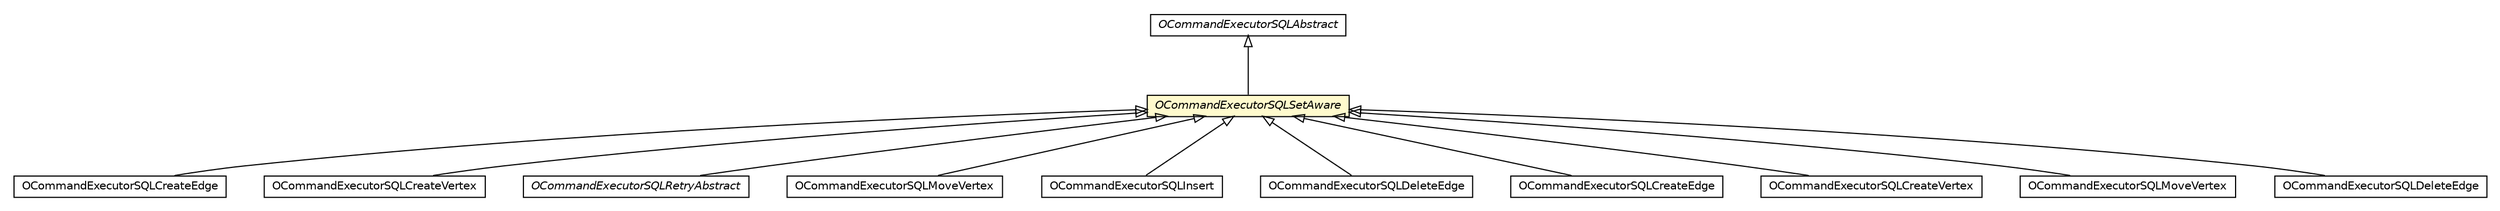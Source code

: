 #!/usr/local/bin/dot
#
# Class diagram 
# Generated by UMLGraph version R5_6-24-gf6e263 (http://www.umlgraph.org/)
#

digraph G {
	edge [fontname="Helvetica",fontsize=10,labelfontname="Helvetica",labelfontsize=10];
	node [fontname="Helvetica",fontsize=10,shape=plaintext];
	nodesep=0.25;
	ranksep=0.5;
	// com.orientechnologies.orient.core.sql.OCommandExecutorSQLCreateEdge
	c2076219 [label=<<table title="com.orientechnologies.orient.core.sql.OCommandExecutorSQLCreateEdge" border="0" cellborder="1" cellspacing="0" cellpadding="2" port="p" href="./OCommandExecutorSQLCreateEdge.html">
		<tr><td><table border="0" cellspacing="0" cellpadding="1">
<tr><td align="center" balign="center"> OCommandExecutorSQLCreateEdge </td></tr>
		</table></td></tr>
		</table>>, URL="./OCommandExecutorSQLCreateEdge.html", fontname="Helvetica", fontcolor="black", fontsize=10.0];
	// com.orientechnologies.orient.core.sql.OCommandExecutorSQLSetAware
	c2076221 [label=<<table title="com.orientechnologies.orient.core.sql.OCommandExecutorSQLSetAware" border="0" cellborder="1" cellspacing="0" cellpadding="2" port="p" bgcolor="lemonChiffon" href="./OCommandExecutorSQLSetAware.html">
		<tr><td><table border="0" cellspacing="0" cellpadding="1">
<tr><td align="center" balign="center"><font face="Helvetica-Oblique"> OCommandExecutorSQLSetAware </font></td></tr>
		</table></td></tr>
		</table>>, URL="./OCommandExecutorSQLSetAware.html", fontname="Helvetica", fontcolor="black", fontsize=10.0];
	// com.orientechnologies.orient.core.sql.OCommandExecutorSQLCreateVertex
	c2076223 [label=<<table title="com.orientechnologies.orient.core.sql.OCommandExecutorSQLCreateVertex" border="0" cellborder="1" cellspacing="0" cellpadding="2" port="p" href="./OCommandExecutorSQLCreateVertex.html">
		<tr><td><table border="0" cellspacing="0" cellpadding="1">
<tr><td align="center" balign="center"> OCommandExecutorSQLCreateVertex </td></tr>
		</table></td></tr>
		</table>>, URL="./OCommandExecutorSQLCreateVertex.html", fontname="Helvetica", fontcolor="black", fontsize=10.0];
	// com.orientechnologies.orient.core.sql.OCommandExecutorSQLRetryAbstract
	c2076242 [label=<<table title="com.orientechnologies.orient.core.sql.OCommandExecutorSQLRetryAbstract" border="0" cellborder="1" cellspacing="0" cellpadding="2" port="p" href="./OCommandExecutorSQLRetryAbstract.html">
		<tr><td><table border="0" cellspacing="0" cellpadding="1">
<tr><td align="center" balign="center"><font face="Helvetica-Oblique"> OCommandExecutorSQLRetryAbstract </font></td></tr>
		</table></td></tr>
		</table>>, URL="./OCommandExecutorSQLRetryAbstract.html", fontname="Helvetica", fontcolor="black", fontsize=10.0];
	// com.orientechnologies.orient.core.sql.OCommandExecutorSQLMoveVertex
	c2076244 [label=<<table title="com.orientechnologies.orient.core.sql.OCommandExecutorSQLMoveVertex" border="0" cellborder="1" cellspacing="0" cellpadding="2" port="p" href="./OCommandExecutorSQLMoveVertex.html">
		<tr><td><table border="0" cellspacing="0" cellpadding="1">
<tr><td align="center" balign="center"> OCommandExecutorSQLMoveVertex </td></tr>
		</table></td></tr>
		</table>>, URL="./OCommandExecutorSQLMoveVertex.html", fontname="Helvetica", fontcolor="black", fontsize=10.0];
	// com.orientechnologies.orient.core.sql.OCommandExecutorSQLInsert
	c2076259 [label=<<table title="com.orientechnologies.orient.core.sql.OCommandExecutorSQLInsert" border="0" cellborder="1" cellspacing="0" cellpadding="2" port="p" href="./OCommandExecutorSQLInsert.html">
		<tr><td><table border="0" cellspacing="0" cellpadding="1">
<tr><td align="center" balign="center"> OCommandExecutorSQLInsert </td></tr>
		</table></td></tr>
		</table>>, URL="./OCommandExecutorSQLInsert.html", fontname="Helvetica", fontcolor="black", fontsize=10.0];
	// com.orientechnologies.orient.core.sql.OCommandExecutorSQLDeleteEdge
	c2076263 [label=<<table title="com.orientechnologies.orient.core.sql.OCommandExecutorSQLDeleteEdge" border="0" cellborder="1" cellspacing="0" cellpadding="2" port="p" href="./OCommandExecutorSQLDeleteEdge.html">
		<tr><td><table border="0" cellspacing="0" cellpadding="1">
<tr><td align="center" balign="center"> OCommandExecutorSQLDeleteEdge </td></tr>
		</table></td></tr>
		</table>>, URL="./OCommandExecutorSQLDeleteEdge.html", fontname="Helvetica", fontcolor="black", fontsize=10.0];
	// com.orientechnologies.orient.core.sql.OCommandExecutorSQLAbstract
	c2076265 [label=<<table title="com.orientechnologies.orient.core.sql.OCommandExecutorSQLAbstract" border="0" cellborder="1" cellspacing="0" cellpadding="2" port="p" href="./OCommandExecutorSQLAbstract.html">
		<tr><td><table border="0" cellspacing="0" cellpadding="1">
<tr><td align="center" balign="center"><font face="Helvetica-Oblique"> OCommandExecutorSQLAbstract </font></td></tr>
		</table></td></tr>
		</table>>, URL="./OCommandExecutorSQLAbstract.html", fontname="Helvetica", fontcolor="black", fontsize=10.0];
	// com.orientechnologies.orient.graph.sql.OCommandExecutorSQLCreateEdge
	c2078025 [label=<<table title="com.orientechnologies.orient.graph.sql.OCommandExecutorSQLCreateEdge" border="0" cellborder="1" cellspacing="0" cellpadding="2" port="p" href="../../graph/sql/OCommandExecutorSQLCreateEdge.html">
		<tr><td><table border="0" cellspacing="0" cellpadding="1">
<tr><td align="center" balign="center"> OCommandExecutorSQLCreateEdge </td></tr>
		</table></td></tr>
		</table>>, URL="../../graph/sql/OCommandExecutorSQLCreateEdge.html", fontname="Helvetica", fontcolor="black", fontsize=10.0];
	// com.orientechnologies.orient.graph.sql.OCommandExecutorSQLCreateVertex
	c2078026 [label=<<table title="com.orientechnologies.orient.graph.sql.OCommandExecutorSQLCreateVertex" border="0" cellborder="1" cellspacing="0" cellpadding="2" port="p" href="../../graph/sql/OCommandExecutorSQLCreateVertex.html">
		<tr><td><table border="0" cellspacing="0" cellpadding="1">
<tr><td align="center" balign="center"> OCommandExecutorSQLCreateVertex </td></tr>
		</table></td></tr>
		</table>>, URL="../../graph/sql/OCommandExecutorSQLCreateVertex.html", fontname="Helvetica", fontcolor="black", fontsize=10.0];
	// com.orientechnologies.orient.graph.sql.OCommandExecutorSQLMoveVertex
	c2078027 [label=<<table title="com.orientechnologies.orient.graph.sql.OCommandExecutorSQLMoveVertex" border="0" cellborder="1" cellspacing="0" cellpadding="2" port="p" href="../../graph/sql/OCommandExecutorSQLMoveVertex.html">
		<tr><td><table border="0" cellspacing="0" cellpadding="1">
<tr><td align="center" balign="center"> OCommandExecutorSQLMoveVertex </td></tr>
		</table></td></tr>
		</table>>, URL="../../graph/sql/OCommandExecutorSQLMoveVertex.html", fontname="Helvetica", fontcolor="black", fontsize=10.0];
	// com.orientechnologies.orient.graph.sql.OCommandExecutorSQLDeleteEdge
	c2078029 [label=<<table title="com.orientechnologies.orient.graph.sql.OCommandExecutorSQLDeleteEdge" border="0" cellborder="1" cellspacing="0" cellpadding="2" port="p" href="../../graph/sql/OCommandExecutorSQLDeleteEdge.html">
		<tr><td><table border="0" cellspacing="0" cellpadding="1">
<tr><td align="center" balign="center"> OCommandExecutorSQLDeleteEdge </td></tr>
		</table></td></tr>
		</table>>, URL="../../graph/sql/OCommandExecutorSQLDeleteEdge.html", fontname="Helvetica", fontcolor="black", fontsize=10.0];
	//com.orientechnologies.orient.core.sql.OCommandExecutorSQLCreateEdge extends com.orientechnologies.orient.core.sql.OCommandExecutorSQLSetAware
	c2076221:p -> c2076219:p [dir=back,arrowtail=empty];
	//com.orientechnologies.orient.core.sql.OCommandExecutorSQLSetAware extends com.orientechnologies.orient.core.sql.OCommandExecutorSQLAbstract
	c2076265:p -> c2076221:p [dir=back,arrowtail=empty];
	//com.orientechnologies.orient.core.sql.OCommandExecutorSQLCreateVertex extends com.orientechnologies.orient.core.sql.OCommandExecutorSQLSetAware
	c2076221:p -> c2076223:p [dir=back,arrowtail=empty];
	//com.orientechnologies.orient.core.sql.OCommandExecutorSQLRetryAbstract extends com.orientechnologies.orient.core.sql.OCommandExecutorSQLSetAware
	c2076221:p -> c2076242:p [dir=back,arrowtail=empty];
	//com.orientechnologies.orient.core.sql.OCommandExecutorSQLMoveVertex extends com.orientechnologies.orient.core.sql.OCommandExecutorSQLSetAware
	c2076221:p -> c2076244:p [dir=back,arrowtail=empty];
	//com.orientechnologies.orient.core.sql.OCommandExecutorSQLInsert extends com.orientechnologies.orient.core.sql.OCommandExecutorSQLSetAware
	c2076221:p -> c2076259:p [dir=back,arrowtail=empty];
	//com.orientechnologies.orient.core.sql.OCommandExecutorSQLDeleteEdge extends com.orientechnologies.orient.core.sql.OCommandExecutorSQLSetAware
	c2076221:p -> c2076263:p [dir=back,arrowtail=empty];
	//com.orientechnologies.orient.graph.sql.OCommandExecutorSQLCreateEdge extends com.orientechnologies.orient.core.sql.OCommandExecutorSQLSetAware
	c2076221:p -> c2078025:p [dir=back,arrowtail=empty];
	//com.orientechnologies.orient.graph.sql.OCommandExecutorSQLCreateVertex extends com.orientechnologies.orient.core.sql.OCommandExecutorSQLSetAware
	c2076221:p -> c2078026:p [dir=back,arrowtail=empty];
	//com.orientechnologies.orient.graph.sql.OCommandExecutorSQLMoveVertex extends com.orientechnologies.orient.core.sql.OCommandExecutorSQLSetAware
	c2076221:p -> c2078027:p [dir=back,arrowtail=empty];
	//com.orientechnologies.orient.graph.sql.OCommandExecutorSQLDeleteEdge extends com.orientechnologies.orient.core.sql.OCommandExecutorSQLSetAware
	c2076221:p -> c2078029:p [dir=back,arrowtail=empty];
}

